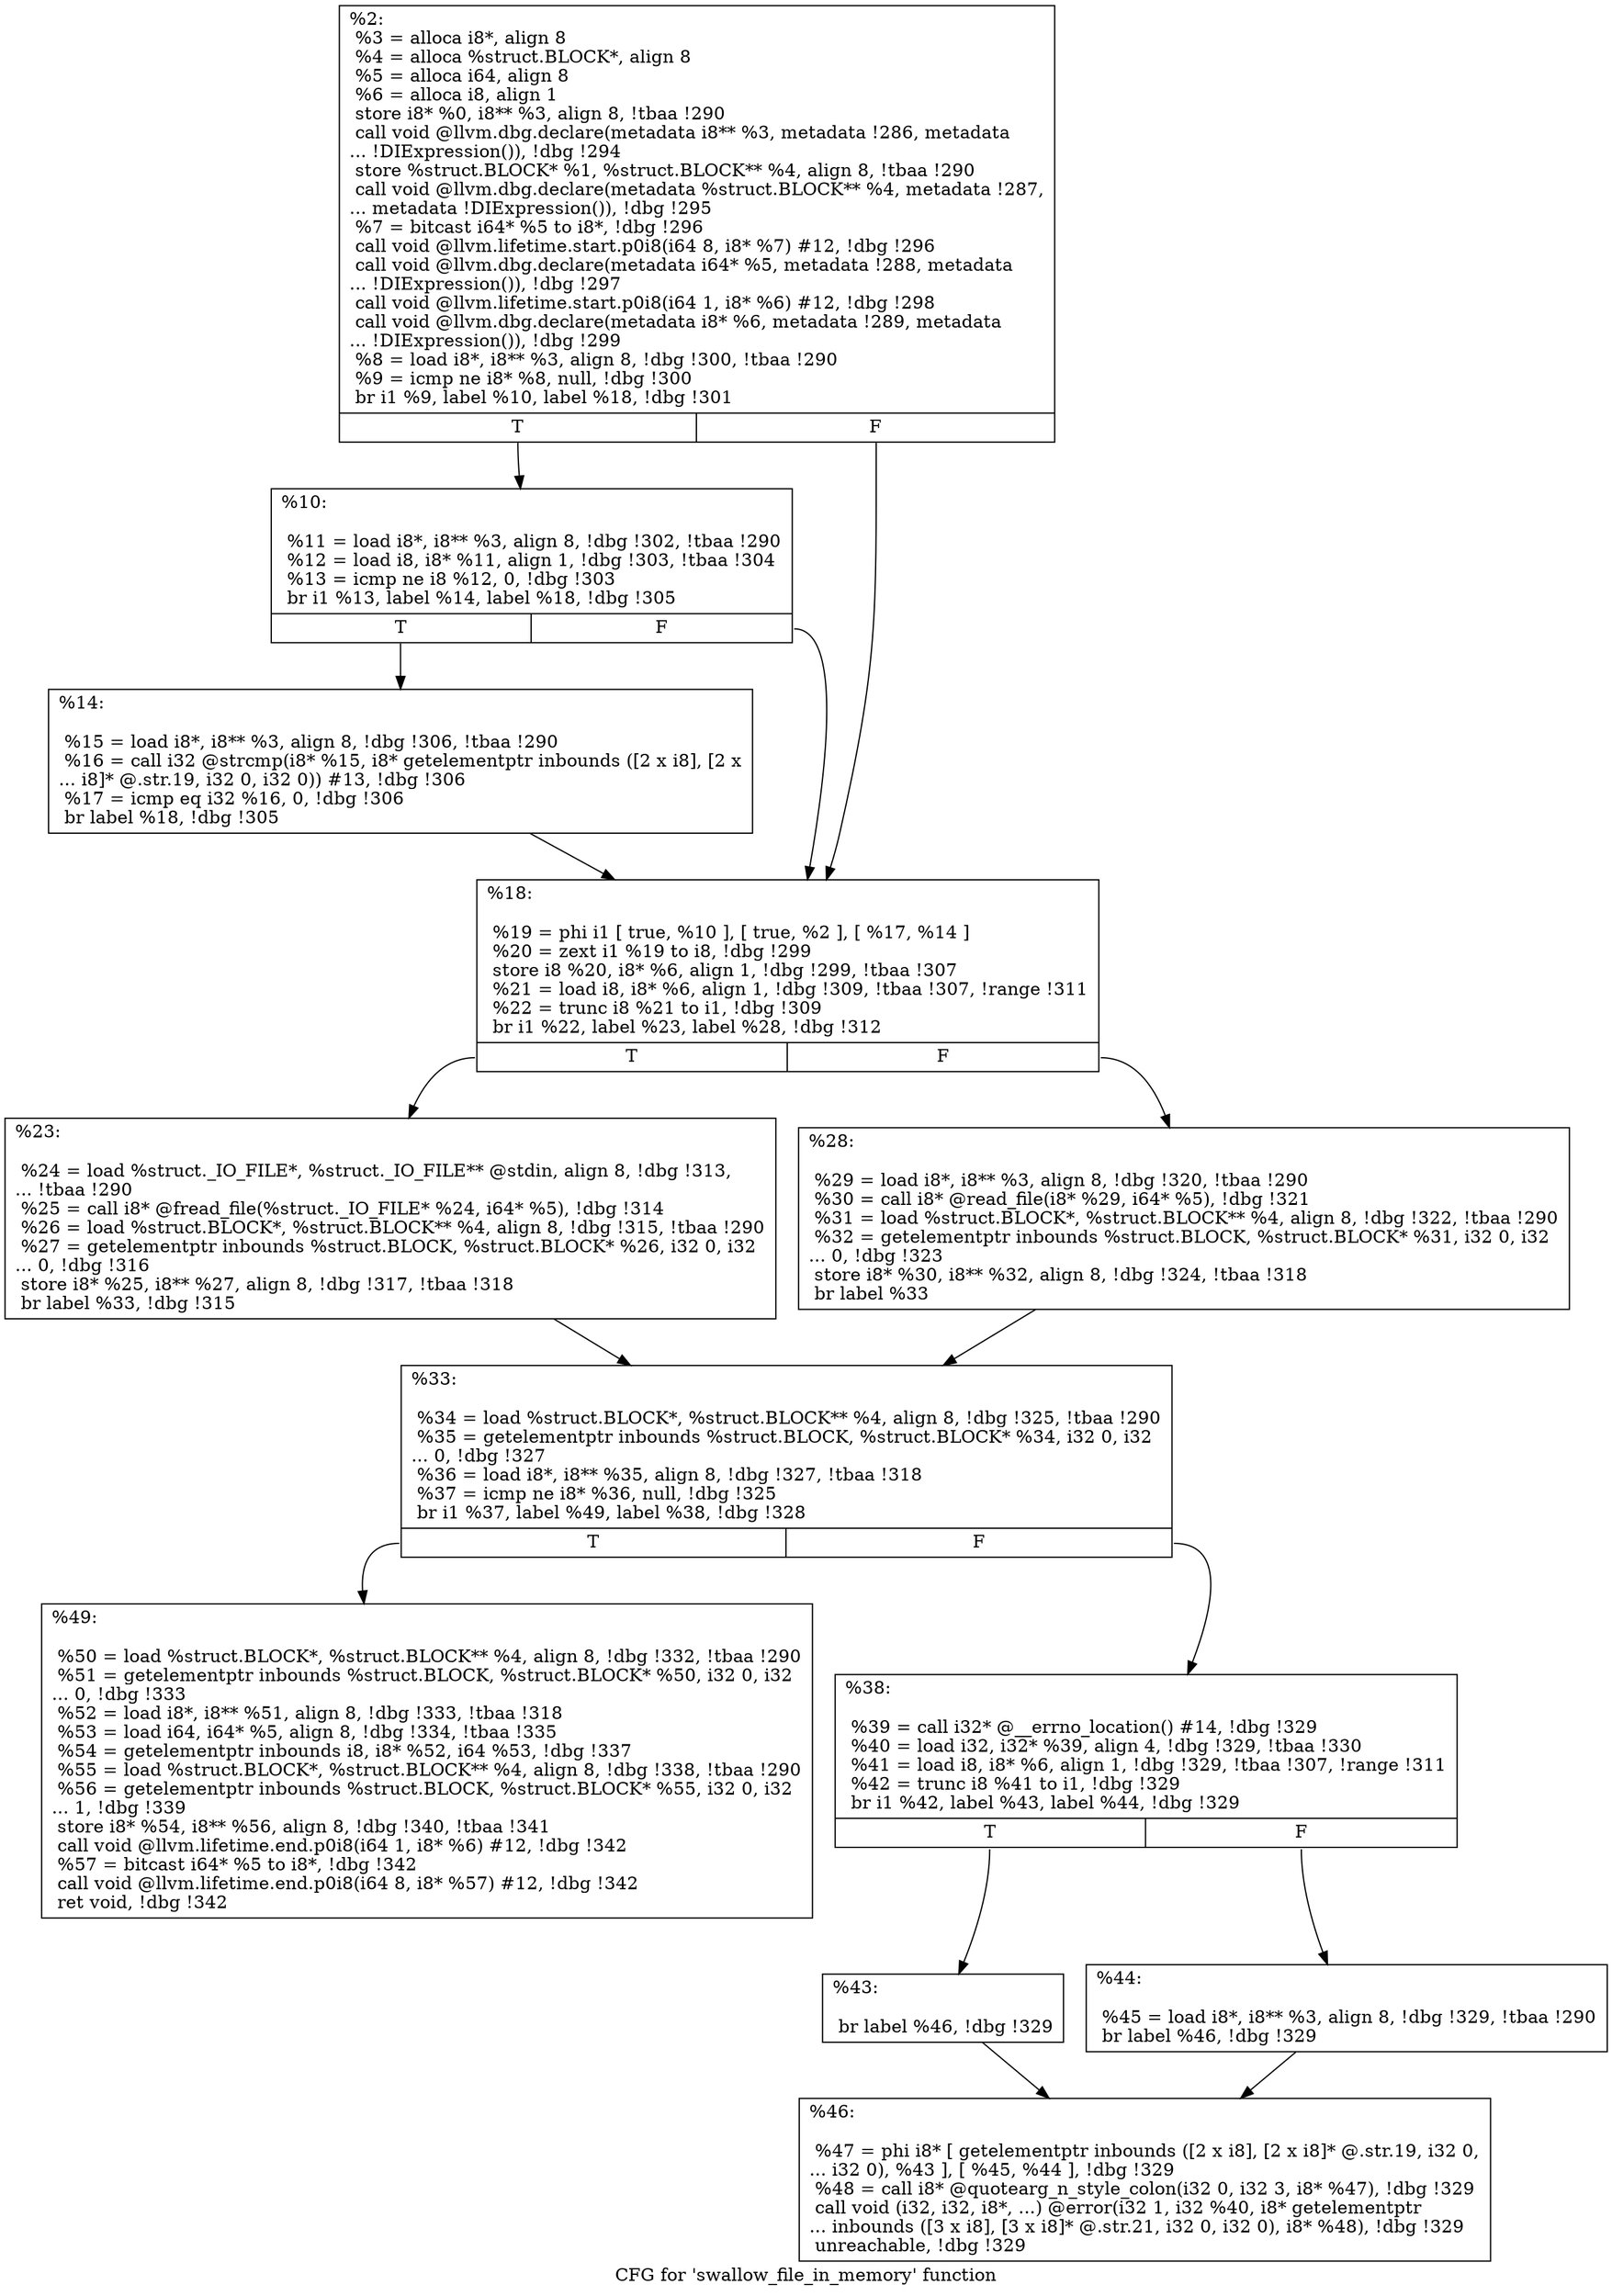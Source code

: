 digraph "CFG for 'swallow_file_in_memory' function" {
	label="CFG for 'swallow_file_in_memory' function";

	Node0x22827e0 [shape=record,label="{%2:\l  %3 = alloca i8*, align 8\l  %4 = alloca %struct.BLOCK*, align 8\l  %5 = alloca i64, align 8\l  %6 = alloca i8, align 1\l  store i8* %0, i8** %3, align 8, !tbaa !290\l  call void @llvm.dbg.declare(metadata i8** %3, metadata !286, metadata\l... !DIExpression()), !dbg !294\l  store %struct.BLOCK* %1, %struct.BLOCK** %4, align 8, !tbaa !290\l  call void @llvm.dbg.declare(metadata %struct.BLOCK** %4, metadata !287,\l... metadata !DIExpression()), !dbg !295\l  %7 = bitcast i64* %5 to i8*, !dbg !296\l  call void @llvm.lifetime.start.p0i8(i64 8, i8* %7) #12, !dbg !296\l  call void @llvm.dbg.declare(metadata i64* %5, metadata !288, metadata\l... !DIExpression()), !dbg !297\l  call void @llvm.lifetime.start.p0i8(i64 1, i8* %6) #12, !dbg !298\l  call void @llvm.dbg.declare(metadata i8* %6, metadata !289, metadata\l... !DIExpression()), !dbg !299\l  %8 = load i8*, i8** %3, align 8, !dbg !300, !tbaa !290\l  %9 = icmp ne i8* %8, null, !dbg !300\l  br i1 %9, label %10, label %18, !dbg !301\l|{<s0>T|<s1>F}}"];
	Node0x22827e0:s0 -> Node0x2282900;
	Node0x22827e0:s1 -> Node0x22829a0;
	Node0x2282900 [shape=record,label="{%10:\l\l  %11 = load i8*, i8** %3, align 8, !dbg !302, !tbaa !290\l  %12 = load i8, i8* %11, align 1, !dbg !303, !tbaa !304\l  %13 = icmp ne i8 %12, 0, !dbg !303\l  br i1 %13, label %14, label %18, !dbg !305\l|{<s0>T|<s1>F}}"];
	Node0x2282900:s0 -> Node0x2282950;
	Node0x2282900:s1 -> Node0x22829a0;
	Node0x2282950 [shape=record,label="{%14:\l\l  %15 = load i8*, i8** %3, align 8, !dbg !306, !tbaa !290\l  %16 = call i32 @strcmp(i8* %15, i8* getelementptr inbounds ([2 x i8], [2 x\l... i8]* @.str.19, i32 0, i32 0)) #13, !dbg !306\l  %17 = icmp eq i32 %16, 0, !dbg !306\l  br label %18, !dbg !305\l}"];
	Node0x2282950 -> Node0x22829a0;
	Node0x22829a0 [shape=record,label="{%18:\l\l  %19 = phi i1 [ true, %10 ], [ true, %2 ], [ %17, %14 ]\l  %20 = zext i1 %19 to i8, !dbg !299\l  store i8 %20, i8* %6, align 1, !dbg !299, !tbaa !307\l  %21 = load i8, i8* %6, align 1, !dbg !309, !tbaa !307, !range !311\l  %22 = trunc i8 %21 to i1, !dbg !309\l  br i1 %22, label %23, label %28, !dbg !312\l|{<s0>T|<s1>F}}"];
	Node0x22829a0:s0 -> Node0x22829f0;
	Node0x22829a0:s1 -> Node0x2282a40;
	Node0x22829f0 [shape=record,label="{%23:\l\l  %24 = load %struct._IO_FILE*, %struct._IO_FILE** @stdin, align 8, !dbg !313,\l... !tbaa !290\l  %25 = call i8* @fread_file(%struct._IO_FILE* %24, i64* %5), !dbg !314\l  %26 = load %struct.BLOCK*, %struct.BLOCK** %4, align 8, !dbg !315, !tbaa !290\l  %27 = getelementptr inbounds %struct.BLOCK, %struct.BLOCK* %26, i32 0, i32\l... 0, !dbg !316\l  store i8* %25, i8** %27, align 8, !dbg !317, !tbaa !318\l  br label %33, !dbg !315\l}"];
	Node0x22829f0 -> Node0x2282a90;
	Node0x2282a40 [shape=record,label="{%28:\l\l  %29 = load i8*, i8** %3, align 8, !dbg !320, !tbaa !290\l  %30 = call i8* @read_file(i8* %29, i64* %5), !dbg !321\l  %31 = load %struct.BLOCK*, %struct.BLOCK** %4, align 8, !dbg !322, !tbaa !290\l  %32 = getelementptr inbounds %struct.BLOCK, %struct.BLOCK* %31, i32 0, i32\l... 0, !dbg !323\l  store i8* %30, i8** %32, align 8, !dbg !324, !tbaa !318\l  br label %33\l}"];
	Node0x2282a40 -> Node0x2282a90;
	Node0x2282a90 [shape=record,label="{%33:\l\l  %34 = load %struct.BLOCK*, %struct.BLOCK** %4, align 8, !dbg !325, !tbaa !290\l  %35 = getelementptr inbounds %struct.BLOCK, %struct.BLOCK* %34, i32 0, i32\l... 0, !dbg !327\l  %36 = load i8*, i8** %35, align 8, !dbg !327, !tbaa !318\l  %37 = icmp ne i8* %36, null, !dbg !325\l  br i1 %37, label %49, label %38, !dbg !328\l|{<s0>T|<s1>F}}"];
	Node0x2282a90:s0 -> Node0x2282c20;
	Node0x2282a90:s1 -> Node0x2282ae0;
	Node0x2282ae0 [shape=record,label="{%38:\l\l  %39 = call i32* @__errno_location() #14, !dbg !329\l  %40 = load i32, i32* %39, align 4, !dbg !329, !tbaa !330\l  %41 = load i8, i8* %6, align 1, !dbg !329, !tbaa !307, !range !311\l  %42 = trunc i8 %41 to i1, !dbg !329\l  br i1 %42, label %43, label %44, !dbg !329\l|{<s0>T|<s1>F}}"];
	Node0x2282ae0:s0 -> Node0x2282b30;
	Node0x2282ae0:s1 -> Node0x2282b80;
	Node0x2282b30 [shape=record,label="{%43:\l\l  br label %46, !dbg !329\l}"];
	Node0x2282b30 -> Node0x2282bd0;
	Node0x2282b80 [shape=record,label="{%44:\l\l  %45 = load i8*, i8** %3, align 8, !dbg !329, !tbaa !290\l  br label %46, !dbg !329\l}"];
	Node0x2282b80 -> Node0x2282bd0;
	Node0x2282bd0 [shape=record,label="{%46:\l\l  %47 = phi i8* [ getelementptr inbounds ([2 x i8], [2 x i8]* @.str.19, i32 0,\l... i32 0), %43 ], [ %45, %44 ], !dbg !329\l  %48 = call i8* @quotearg_n_style_colon(i32 0, i32 3, i8* %47), !dbg !329\l  call void (i32, i32, i8*, ...) @error(i32 1, i32 %40, i8* getelementptr\l... inbounds ([3 x i8], [3 x i8]* @.str.21, i32 0, i32 0), i8* %48), !dbg !329\l  unreachable, !dbg !329\l}"];
	Node0x2282c20 [shape=record,label="{%49:\l\l  %50 = load %struct.BLOCK*, %struct.BLOCK** %4, align 8, !dbg !332, !tbaa !290\l  %51 = getelementptr inbounds %struct.BLOCK, %struct.BLOCK* %50, i32 0, i32\l... 0, !dbg !333\l  %52 = load i8*, i8** %51, align 8, !dbg !333, !tbaa !318\l  %53 = load i64, i64* %5, align 8, !dbg !334, !tbaa !335\l  %54 = getelementptr inbounds i8, i8* %52, i64 %53, !dbg !337\l  %55 = load %struct.BLOCK*, %struct.BLOCK** %4, align 8, !dbg !338, !tbaa !290\l  %56 = getelementptr inbounds %struct.BLOCK, %struct.BLOCK* %55, i32 0, i32\l... 1, !dbg !339\l  store i8* %54, i8** %56, align 8, !dbg !340, !tbaa !341\l  call void @llvm.lifetime.end.p0i8(i64 1, i8* %6) #12, !dbg !342\l  %57 = bitcast i64* %5 to i8*, !dbg !342\l  call void @llvm.lifetime.end.p0i8(i64 8, i8* %57) #12, !dbg !342\l  ret void, !dbg !342\l}"];
}
